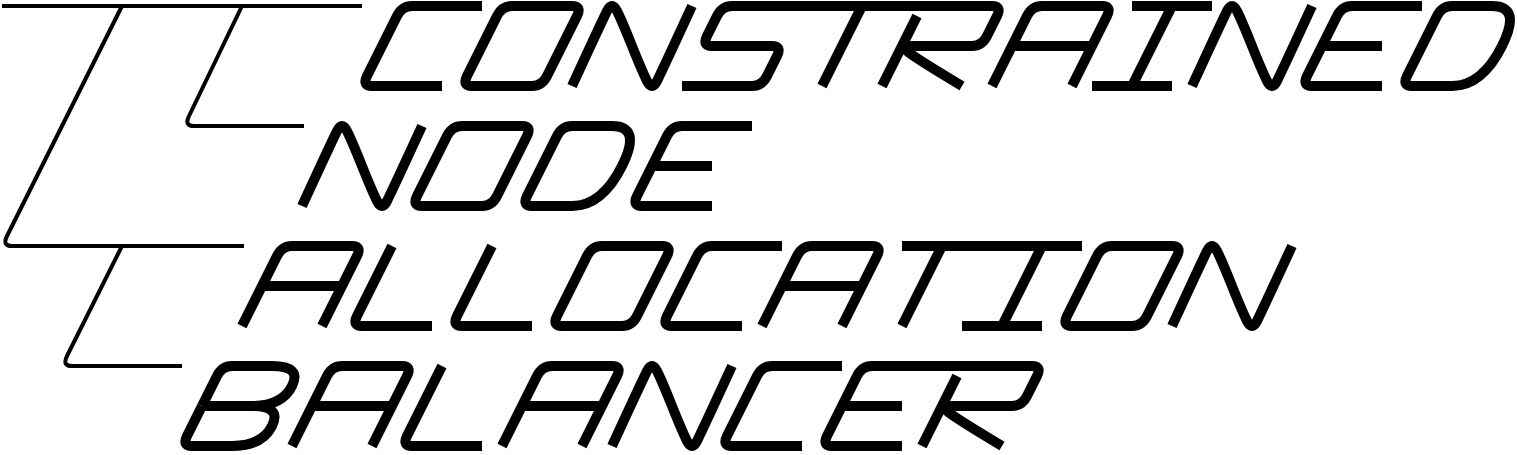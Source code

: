 <mxfile version="28.0.7">
  <diagram name="Page-1" id="fu1Su_CKl23A4MXsglGt">
    <mxGraphModel dx="1366" dy="816" grid="0" gridSize="10" guides="1" tooltips="1" connect="1" arrows="1" fold="1" page="0" pageScale="1" pageWidth="1100" pageHeight="850" math="0" shadow="0">
      <root>
        <mxCell id="0" />
        <mxCell id="1" parent="0" />
        <mxCell id="Ojf-92moUXpKow_0tPhl-1" value="" style="curved=1;endArrow=none;html=1;rounded=0;endFill=0;strokeWidth=5;" parent="1" edge="1">
          <mxGeometry width="50" height="50" relative="1" as="geometry">
            <mxPoint x="310" y="80" as="sourcePoint" />
            <mxPoint x="330" y="40" as="targetPoint" />
            <Array as="points">
              <mxPoint x="280" y="80" />
              <mxPoint x="270" y="80" />
              <mxPoint x="275" y="70" />
              <mxPoint x="285" y="50" />
              <mxPoint x="290" y="40" />
              <mxPoint x="300" y="40" />
            </Array>
          </mxGeometry>
        </mxCell>
        <mxCell id="Ojf-92moUXpKow_0tPhl-2" value="" style="curved=1;endArrow=none;html=1;rounded=0;endFill=0;strokeWidth=5;" parent="1" edge="1">
          <mxGeometry width="50" height="50" relative="1" as="geometry">
            <mxPoint x="370" y="60" as="sourcePoint" />
            <mxPoint x="370" y="60" as="targetPoint" />
            <Array as="points">
              <mxPoint x="365" y="70" />
              <mxPoint x="360" y="80" />
              <mxPoint x="350" y="80" />
              <mxPoint x="330" y="80" />
              <mxPoint x="320" y="80" />
              <mxPoint x="325" y="70" />
              <mxPoint x="335" y="50" />
              <mxPoint x="340" y="40" />
              <mxPoint x="350" y="40" />
              <mxPoint x="370" y="40" />
              <mxPoint x="380" y="40" />
              <mxPoint x="375" y="50" />
            </Array>
          </mxGeometry>
        </mxCell>
        <mxCell id="Ojf-92moUXpKow_0tPhl-4" value="" style="curved=1;endArrow=none;html=1;rounded=0;endFill=0;strokeWidth=5;" parent="1" edge="1">
          <mxGeometry width="50" height="50" relative="1" as="geometry">
            <mxPoint x="375" y="80" as="sourcePoint" />
            <mxPoint x="435" y="40" as="targetPoint" />
            <Array as="points">
              <mxPoint x="390" y="47.5" />
              <mxPoint x="395" y="37.5" />
              <mxPoint x="400" y="47.5" />
              <mxPoint x="410" y="72.5" />
              <mxPoint x="415" y="82.5" />
              <mxPoint x="420" y="72.5" />
            </Array>
          </mxGeometry>
        </mxCell>
        <mxCell id="Ojf-92moUXpKow_0tPhl-20" value="" style="curved=1;endArrow=none;html=1;rounded=0;endFill=0;strokeWidth=5;" parent="1" edge="1">
          <mxGeometry width="50" height="50" relative="1" as="geometry">
            <mxPoint x="430" y="80" as="sourcePoint" />
            <mxPoint x="490" y="40" as="targetPoint" />
            <Array as="points">
              <mxPoint x="460" y="80" />
              <mxPoint x="470" y="80" />
              <mxPoint x="475" y="70" />
              <mxPoint x="480" y="60" />
              <mxPoint x="470" y="60" />
              <mxPoint x="450" y="60" />
              <mxPoint x="440" y="60" />
              <mxPoint x="445" y="50" />
              <mxPoint x="450" y="40" />
              <mxPoint x="460" y="40" />
            </Array>
          </mxGeometry>
        </mxCell>
        <mxCell id="Ojf-92moUXpKow_0tPhl-21" value="" style="endArrow=none;html=1;rounded=0;strokeWidth=5;" parent="1" edge="1">
          <mxGeometry width="50" height="50" relative="1" as="geometry">
            <mxPoint x="490" y="40" as="sourcePoint" />
            <mxPoint x="550" y="40" as="targetPoint" />
          </mxGeometry>
        </mxCell>
        <mxCell id="Ojf-92moUXpKow_0tPhl-22" value="" style="endArrow=none;html=1;rounded=0;strokeWidth=5;" parent="1" edge="1">
          <mxGeometry width="50" height="50" relative="1" as="geometry">
            <mxPoint x="520" y="40" as="sourcePoint" />
            <mxPoint x="500" y="80" as="targetPoint" />
          </mxGeometry>
        </mxCell>
        <mxCell id="Ojf-92moUXpKow_0tPhl-23" value="" style="curved=1;endArrow=none;html=1;rounded=0;endFill=0;strokeWidth=5;" parent="1" edge="1">
          <mxGeometry width="50" height="50" relative="1" as="geometry">
            <mxPoint x="550" y="40" as="sourcePoint" />
            <mxPoint x="570" y="80" as="targetPoint" />
            <Array as="points">
              <mxPoint x="560" y="40" />
              <mxPoint x="580" y="40" />
              <mxPoint x="590" y="40" />
              <mxPoint x="585" y="50" />
              <mxPoint x="580" y="60" />
              <mxPoint x="570" y="60" />
              <mxPoint x="550" y="60" />
              <mxPoint x="540" y="60" />
              <mxPoint x="545" y="65" />
            </Array>
          </mxGeometry>
        </mxCell>
        <mxCell id="Ojf-92moUXpKow_0tPhl-24" value="" style="endArrow=none;html=1;rounded=0;strokeWidth=5;" parent="1" edge="1">
          <mxGeometry width="50" height="50" relative="1" as="geometry">
            <mxPoint x="547.5" y="45" as="sourcePoint" />
            <mxPoint x="530" y="80" as="targetPoint" />
          </mxGeometry>
        </mxCell>
        <mxCell id="Ojf-92moUXpKow_0tPhl-31" value="" style="curved=1;endArrow=none;html=1;rounded=0;endFill=0;strokeWidth=5;" parent="1" edge="1">
          <mxGeometry width="50" height="50" relative="1" as="geometry">
            <mxPoint x="585" y="80" as="sourcePoint" />
            <mxPoint x="625" y="80" as="targetPoint" />
            <Array as="points">
              <mxPoint x="600" y="50" />
              <mxPoint x="605" y="40" />
              <mxPoint x="615" y="40" />
              <mxPoint x="635" y="40" />
              <mxPoint x="645" y="40" />
              <mxPoint x="640" y="50" />
            </Array>
          </mxGeometry>
        </mxCell>
        <mxCell id="Ojf-92moUXpKow_0tPhl-32" value="" style="endArrow=none;html=1;rounded=0;strokeWidth=5;" parent="1" edge="1">
          <mxGeometry width="50" height="50" relative="1" as="geometry">
            <mxPoint x="595" y="60" as="sourcePoint" />
            <mxPoint x="635" y="60" as="targetPoint" />
          </mxGeometry>
        </mxCell>
        <mxCell id="Ojf-92moUXpKow_0tPhl-33" value="" style="endArrow=none;html=1;rounded=0;strokeWidth=5;" parent="1" edge="1">
          <mxGeometry width="50" height="50" relative="1" as="geometry">
            <mxPoint x="655" y="40" as="sourcePoint" />
            <mxPoint x="695" y="40" as="targetPoint" />
          </mxGeometry>
        </mxCell>
        <mxCell id="Ojf-92moUXpKow_0tPhl-34" value="" style="endArrow=none;html=1;rounded=0;strokeWidth=5;" parent="1" edge="1">
          <mxGeometry width="50" height="50" relative="1" as="geometry">
            <mxPoint x="675" y="40" as="sourcePoint" />
            <mxPoint x="655" y="80" as="targetPoint" />
          </mxGeometry>
        </mxCell>
        <mxCell id="Ojf-92moUXpKow_0tPhl-36" value="" style="endArrow=none;html=1;rounded=0;strokeWidth=5;" parent="1" edge="1">
          <mxGeometry width="50" height="50" relative="1" as="geometry">
            <mxPoint x="635" y="80" as="sourcePoint" />
            <mxPoint x="675" y="80" as="targetPoint" />
          </mxGeometry>
        </mxCell>
        <mxCell id="Ojf-92moUXpKow_0tPhl-35" value="" style="curved=1;endArrow=none;html=1;rounded=0;endFill=0;strokeWidth=5;" parent="1" edge="1">
          <mxGeometry width="50" height="50" relative="1" as="geometry">
            <mxPoint x="685" y="80" as="sourcePoint" />
            <mxPoint x="745" y="40" as="targetPoint" />
            <Array as="points">
              <mxPoint x="700" y="47.5" />
              <mxPoint x="705" y="37.5" />
              <mxPoint x="710" y="47.5" />
              <mxPoint x="720" y="72.5" />
              <mxPoint x="725" y="82.5" />
              <mxPoint x="730" y="72.5" />
            </Array>
          </mxGeometry>
        </mxCell>
        <mxCell id="Ojf-92moUXpKow_0tPhl-37" value="" style="curved=1;endArrow=none;html=1;rounded=0;endFill=0;strokeWidth=5;" parent="1" edge="1">
          <mxGeometry width="50" height="50" relative="1" as="geometry">
            <mxPoint x="780" y="80" as="sourcePoint" />
            <mxPoint x="800" y="40" as="targetPoint" />
            <Array as="points">
              <mxPoint x="750" y="80" />
              <mxPoint x="740" y="80" />
              <mxPoint x="745" y="70" />
              <mxPoint x="755" y="50" />
              <mxPoint x="760" y="40" />
              <mxPoint x="770" y="40" />
            </Array>
          </mxGeometry>
        </mxCell>
        <mxCell id="Ojf-92moUXpKow_0tPhl-38" value="" style="endArrow=none;html=1;rounded=0;strokeWidth=5;" parent="1" edge="1">
          <mxGeometry width="50" height="50" relative="1" as="geometry">
            <mxPoint x="750" y="60" as="sourcePoint" />
            <mxPoint x="780" y="60" as="targetPoint" />
          </mxGeometry>
        </mxCell>
        <mxCell id="Ojf-92moUXpKow_0tPhl-39" value="" style="curved=1;endArrow=none;html=1;rounded=0;endFill=0;strokeWidth=5;" parent="1" edge="1">
          <mxGeometry width="50" height="50" relative="1" as="geometry">
            <mxPoint x="840" y="60" as="sourcePoint" />
            <mxPoint x="840" y="60" as="targetPoint" />
            <Array as="points">
              <mxPoint x="830" y="80" />
              <mxPoint x="800" y="80" />
              <mxPoint x="790" y="80" />
              <mxPoint x="795" y="70" />
              <mxPoint x="805" y="50" />
              <mxPoint x="810" y="40" />
              <mxPoint x="820" y="40" />
              <mxPoint x="850" y="40" />
            </Array>
          </mxGeometry>
        </mxCell>
        <mxCell id="Ojf-92moUXpKow_0tPhl-40" value="" style="curved=1;endArrow=none;html=1;rounded=0;endFill=0;strokeWidth=5;" parent="1" edge="1">
          <mxGeometry width="50" height="50" relative="1" as="geometry">
            <mxPoint x="240" y="140" as="sourcePoint" />
            <mxPoint x="300" y="100" as="targetPoint" />
            <Array as="points">
              <mxPoint x="255" y="107.5" />
              <mxPoint x="260" y="97.5" />
              <mxPoint x="265" y="107.5" />
              <mxPoint x="275" y="132.5" />
              <mxPoint x="280" y="142.5" />
              <mxPoint x="285" y="132.5" />
            </Array>
          </mxGeometry>
        </mxCell>
        <mxCell id="Ojf-92moUXpKow_0tPhl-41" value="" style="curved=1;endArrow=none;html=1;rounded=0;endFill=0;strokeWidth=5;" parent="1" edge="1">
          <mxGeometry width="50" height="50" relative="1" as="geometry">
            <mxPoint x="345" y="120" as="sourcePoint" />
            <mxPoint x="345" y="120" as="targetPoint" />
            <Array as="points">
              <mxPoint x="340" y="130" />
              <mxPoint x="335" y="140" />
              <mxPoint x="325" y="140" />
              <mxPoint x="305" y="140" />
              <mxPoint x="295" y="140" />
              <mxPoint x="300" y="130" />
              <mxPoint x="310" y="110" />
              <mxPoint x="315" y="100" />
              <mxPoint x="325" y="100" />
              <mxPoint x="345" y="100" />
              <mxPoint x="355" y="100" />
              <mxPoint x="350" y="110" />
            </Array>
          </mxGeometry>
        </mxCell>
        <mxCell id="Ojf-92moUXpKow_0tPhl-42" value="" style="curved=1;endArrow=none;html=1;rounded=0;endFill=0;strokeWidth=5;" parent="1" edge="1">
          <mxGeometry width="50" height="50" relative="1" as="geometry">
            <mxPoint x="400" y="120" as="sourcePoint" />
            <mxPoint x="400" y="120" as="targetPoint" />
            <Array as="points">
              <mxPoint x="390" y="140" />
              <mxPoint x="360" y="140" />
              <mxPoint x="350" y="140" />
              <mxPoint x="355" y="130" />
              <mxPoint x="365" y="110" />
              <mxPoint x="370" y="100" />
              <mxPoint x="380" y="100" />
              <mxPoint x="410" y="100" />
            </Array>
          </mxGeometry>
        </mxCell>
        <mxCell id="Ojf-92moUXpKow_0tPhl-43" value="" style="curved=1;endArrow=none;html=1;rounded=0;endFill=0;strokeWidth=5;" parent="1" edge="1">
          <mxGeometry width="50" height="50" relative="1" as="geometry">
            <mxPoint x="445" y="140" as="sourcePoint" />
            <mxPoint x="465" y="100" as="targetPoint" />
            <Array as="points">
              <mxPoint x="415" y="140" />
              <mxPoint x="405" y="140" />
              <mxPoint x="410" y="130" />
              <mxPoint x="420" y="110" />
              <mxPoint x="425" y="100" />
              <mxPoint x="435" y="100" />
            </Array>
          </mxGeometry>
        </mxCell>
        <mxCell id="Ojf-92moUXpKow_0tPhl-44" value="" style="endArrow=none;html=1;rounded=0;strokeWidth=5;" parent="1" edge="1">
          <mxGeometry width="50" height="50" relative="1" as="geometry">
            <mxPoint x="415" y="120" as="sourcePoint" />
            <mxPoint x="445" y="120" as="targetPoint" />
          </mxGeometry>
        </mxCell>
        <mxCell id="Ojf-92moUXpKow_0tPhl-45" value="" style="curved=1;endArrow=none;html=1;rounded=0;endFill=0;strokeWidth=5;" parent="1" edge="1">
          <mxGeometry width="50" height="50" relative="1" as="geometry">
            <mxPoint x="210" y="200" as="sourcePoint" />
            <mxPoint x="250" y="200" as="targetPoint" />
            <Array as="points">
              <mxPoint x="225" y="170" />
              <mxPoint x="230" y="160" />
              <mxPoint x="240" y="160" />
              <mxPoint x="260" y="160" />
              <mxPoint x="270" y="160" />
              <mxPoint x="265" y="170" />
            </Array>
          </mxGeometry>
        </mxCell>
        <mxCell id="Ojf-92moUXpKow_0tPhl-46" value="" style="endArrow=none;html=1;rounded=0;strokeWidth=5;" parent="1" edge="1">
          <mxGeometry width="50" height="50" relative="1" as="geometry">
            <mxPoint x="220" y="180" as="sourcePoint" />
            <mxPoint x="260" y="180" as="targetPoint" />
          </mxGeometry>
        </mxCell>
        <mxCell id="Ojf-92moUXpKow_0tPhl-47" value="" style="curved=1;endArrow=none;html=1;rounded=0;endFill=0;strokeWidth=5;" parent="1" edge="1">
          <mxGeometry width="50" height="50" relative="1" as="geometry">
            <mxPoint x="305" y="200" as="sourcePoint" />
            <mxPoint x="285" y="160" as="targetPoint" />
            <Array as="points">
              <mxPoint x="275" y="200" />
              <mxPoint x="265" y="200" />
              <mxPoint x="270" y="190" />
              <mxPoint x="280" y="170" />
            </Array>
          </mxGeometry>
        </mxCell>
        <mxCell id="Ojf-92moUXpKow_0tPhl-48" value="" style="curved=1;endArrow=none;html=1;rounded=0;endFill=0;strokeWidth=5;" parent="1" edge="1">
          <mxGeometry width="50" height="50" relative="1" as="geometry">
            <mxPoint x="355" y="200" as="sourcePoint" />
            <mxPoint x="335" y="160" as="targetPoint" />
            <Array as="points">
              <mxPoint x="325" y="200" />
              <mxPoint x="315" y="200" />
              <mxPoint x="320" y="190" />
              <mxPoint x="330" y="170" />
            </Array>
          </mxGeometry>
        </mxCell>
        <mxCell id="Ojf-92moUXpKow_0tPhl-49" value="" style="curved=1;endArrow=none;html=1;rounded=0;endFill=0;strokeWidth=5;" parent="1" edge="1">
          <mxGeometry width="50" height="50" relative="1" as="geometry">
            <mxPoint x="415" y="180" as="sourcePoint" />
            <mxPoint x="415" y="180" as="targetPoint" />
            <Array as="points">
              <mxPoint x="410" y="190" />
              <mxPoint x="405" y="200" />
              <mxPoint x="395" y="200" />
              <mxPoint x="375" y="200" />
              <mxPoint x="365" y="200" />
              <mxPoint x="370" y="190" />
              <mxPoint x="380" y="170" />
              <mxPoint x="385" y="160" />
              <mxPoint x="395" y="160" />
              <mxPoint x="415" y="160" />
              <mxPoint x="425" y="160" />
              <mxPoint x="420" y="170" />
            </Array>
          </mxGeometry>
        </mxCell>
        <mxCell id="Ojf-92moUXpKow_0tPhl-50" value="" style="curved=1;endArrow=none;html=1;rounded=0;endFill=0;strokeWidth=5;" parent="1" edge="1">
          <mxGeometry width="50" height="50" relative="1" as="geometry">
            <mxPoint x="460" y="200" as="sourcePoint" />
            <mxPoint x="480" y="160" as="targetPoint" />
            <Array as="points">
              <mxPoint x="430" y="200" />
              <mxPoint x="420" y="200" />
              <mxPoint x="425" y="190" />
              <mxPoint x="435" y="170" />
              <mxPoint x="440" y="160" />
              <mxPoint x="450" y="160" />
            </Array>
          </mxGeometry>
        </mxCell>
        <mxCell id="Ojf-92moUXpKow_0tPhl-51" value="" style="curved=1;endArrow=none;html=1;rounded=0;endFill=0;strokeWidth=5;" parent="1" edge="1">
          <mxGeometry width="50" height="50" relative="1" as="geometry">
            <mxPoint x="470" y="200" as="sourcePoint" />
            <mxPoint x="510" y="200" as="targetPoint" />
            <Array as="points">
              <mxPoint x="485" y="170" />
              <mxPoint x="490" y="160" />
              <mxPoint x="500" y="160" />
              <mxPoint x="520" y="160" />
              <mxPoint x="530" y="160" />
              <mxPoint x="525" y="170" />
            </Array>
          </mxGeometry>
        </mxCell>
        <mxCell id="Ojf-92moUXpKow_0tPhl-52" value="" style="endArrow=none;html=1;rounded=0;strokeWidth=5;" parent="1" edge="1">
          <mxGeometry width="50" height="50" relative="1" as="geometry">
            <mxPoint x="480" y="180" as="sourcePoint" />
            <mxPoint x="520" y="180" as="targetPoint" />
          </mxGeometry>
        </mxCell>
        <mxCell id="Ojf-92moUXpKow_0tPhl-53" value="" style="endArrow=none;html=1;rounded=0;strokeWidth=5;" parent="1" edge="1">
          <mxGeometry width="50" height="50" relative="1" as="geometry">
            <mxPoint x="540" y="160" as="sourcePoint" />
            <mxPoint x="590" y="160" as="targetPoint" />
          </mxGeometry>
        </mxCell>
        <mxCell id="Ojf-92moUXpKow_0tPhl-54" value="" style="endArrow=none;html=1;rounded=0;strokeWidth=5;" parent="1" edge="1">
          <mxGeometry width="50" height="50" relative="1" as="geometry">
            <mxPoint x="560" y="160" as="sourcePoint" />
            <mxPoint x="540" y="200" as="targetPoint" />
          </mxGeometry>
        </mxCell>
        <mxCell id="Ojf-92moUXpKow_0tPhl-55" value="" style="endArrow=none;html=1;rounded=0;strokeWidth=5;" parent="1" edge="1">
          <mxGeometry width="50" height="50" relative="1" as="geometry">
            <mxPoint x="590" y="160" as="sourcePoint" />
            <mxPoint x="630" y="160" as="targetPoint" />
          </mxGeometry>
        </mxCell>
        <mxCell id="Ojf-92moUXpKow_0tPhl-56" value="" style="endArrow=none;html=1;rounded=0;strokeWidth=5;" parent="1" edge="1">
          <mxGeometry width="50" height="50" relative="1" as="geometry">
            <mxPoint x="610" y="160" as="sourcePoint" />
            <mxPoint x="590" y="200" as="targetPoint" />
          </mxGeometry>
        </mxCell>
        <mxCell id="Ojf-92moUXpKow_0tPhl-57" value="" style="endArrow=none;html=1;rounded=0;strokeWidth=5;" parent="1" edge="1">
          <mxGeometry width="50" height="50" relative="1" as="geometry">
            <mxPoint x="570" y="200" as="sourcePoint" />
            <mxPoint x="610" y="200" as="targetPoint" />
          </mxGeometry>
        </mxCell>
        <mxCell id="Ojf-92moUXpKow_0tPhl-58" value="" style="curved=1;endArrow=none;html=1;rounded=0;endFill=0;strokeWidth=5;" parent="1" edge="1">
          <mxGeometry width="50" height="50" relative="1" as="geometry">
            <mxPoint x="670" y="180" as="sourcePoint" />
            <mxPoint x="670" y="180" as="targetPoint" />
            <Array as="points">
              <mxPoint x="665" y="190" />
              <mxPoint x="660" y="200" />
              <mxPoint x="650" y="200" />
              <mxPoint x="630" y="200" />
              <mxPoint x="620" y="200" />
              <mxPoint x="625" y="190" />
              <mxPoint x="635" y="170" />
              <mxPoint x="640" y="160" />
              <mxPoint x="650" y="160" />
              <mxPoint x="670" y="160" />
              <mxPoint x="680" y="160" />
              <mxPoint x="675" y="170" />
            </Array>
          </mxGeometry>
        </mxCell>
        <mxCell id="Ojf-92moUXpKow_0tPhl-59" value="" style="curved=1;endArrow=none;html=1;rounded=0;endFill=0;strokeWidth=5;" parent="1" edge="1">
          <mxGeometry width="50" height="50" relative="1" as="geometry">
            <mxPoint x="675" y="200" as="sourcePoint" />
            <mxPoint x="735" y="160" as="targetPoint" />
            <Array as="points">
              <mxPoint x="690" y="167.5" />
              <mxPoint x="695" y="157.5" />
              <mxPoint x="700" y="167.5" />
              <mxPoint x="710" y="192.5" />
              <mxPoint x="715" y="202.5" />
              <mxPoint x="720" y="192.5" />
            </Array>
          </mxGeometry>
        </mxCell>
        <mxCell id="Ojf-92moUXpKow_0tPhl-61" value="" style="curved=1;endArrow=none;html=1;rounded=0;endFill=0;strokeWidth=5;" parent="1" edge="1">
          <mxGeometry width="50" height="50" relative="1" as="geometry">
            <mxPoint x="190" y="240" as="sourcePoint" />
            <mxPoint x="190" y="240" as="targetPoint" />
            <Array as="points">
              <mxPoint x="195" y="230" />
              <mxPoint x="200" y="220" />
              <mxPoint x="210" y="220" />
              <mxPoint x="240" y="220" />
              <mxPoint x="230" y="240" />
              <mxPoint x="200" y="240" />
            </Array>
          </mxGeometry>
        </mxCell>
        <mxCell id="Ojf-92moUXpKow_0tPhl-62" value="" style="curved=1;endArrow=none;html=1;rounded=0;endFill=0;strokeWidth=5;" parent="1" edge="1">
          <mxGeometry width="50" height="50" relative="1" as="geometry">
            <mxPoint x="190" y="240" as="sourcePoint" />
            <mxPoint x="190" y="240" as="targetPoint" />
            <Array as="points">
              <mxPoint x="200" y="240" />
              <mxPoint x="230" y="240" />
              <mxPoint x="220" y="260" />
              <mxPoint x="190" y="260" />
              <mxPoint x="180" y="260" />
              <mxPoint x="185" y="250" />
            </Array>
          </mxGeometry>
        </mxCell>
        <mxCell id="Ojf-92moUXpKow_0tPhl-63" value="" style="curved=1;endArrow=none;html=1;rounded=0;endFill=0;strokeWidth=5;" parent="1" edge="1">
          <mxGeometry width="50" height="50" relative="1" as="geometry">
            <mxPoint x="235" y="260" as="sourcePoint" />
            <mxPoint x="275" y="260" as="targetPoint" />
            <Array as="points">
              <mxPoint x="250" y="230" />
              <mxPoint x="255" y="220" />
              <mxPoint x="265" y="220" />
              <mxPoint x="285" y="220" />
              <mxPoint x="295" y="220" />
              <mxPoint x="290" y="230" />
            </Array>
          </mxGeometry>
        </mxCell>
        <mxCell id="Ojf-92moUXpKow_0tPhl-64" value="" style="endArrow=none;html=1;rounded=0;strokeWidth=5;" parent="1" edge="1">
          <mxGeometry width="50" height="50" relative="1" as="geometry">
            <mxPoint x="245" y="240" as="sourcePoint" />
            <mxPoint x="285" y="240" as="targetPoint" />
          </mxGeometry>
        </mxCell>
        <mxCell id="Ojf-92moUXpKow_0tPhl-65" value="" style="curved=1;endArrow=none;html=1;rounded=0;endFill=0;strokeWidth=5;" parent="1" edge="1">
          <mxGeometry width="50" height="50" relative="1" as="geometry">
            <mxPoint x="330" y="260" as="sourcePoint" />
            <mxPoint x="310" y="220" as="targetPoint" />
            <Array as="points">
              <mxPoint x="300" y="260" />
              <mxPoint x="290" y="260" />
              <mxPoint x="295" y="250" />
              <mxPoint x="305" y="230" />
            </Array>
          </mxGeometry>
        </mxCell>
        <mxCell id="Ojf-92moUXpKow_0tPhl-66" value="" style="curved=1;endArrow=none;html=1;rounded=0;endFill=0;strokeWidth=5;" parent="1" edge="1">
          <mxGeometry width="50" height="50" relative="1" as="geometry">
            <mxPoint x="340" y="260" as="sourcePoint" />
            <mxPoint x="380" y="260" as="targetPoint" />
            <Array as="points">
              <mxPoint x="355" y="230" />
              <mxPoint x="360" y="220" />
              <mxPoint x="370" y="220" />
              <mxPoint x="390" y="220" />
              <mxPoint x="400" y="220" />
              <mxPoint x="395" y="230" />
            </Array>
          </mxGeometry>
        </mxCell>
        <mxCell id="Ojf-92moUXpKow_0tPhl-67" value="" style="endArrow=none;html=1;rounded=0;strokeWidth=5;" parent="1" edge="1">
          <mxGeometry width="50" height="50" relative="1" as="geometry">
            <mxPoint x="350" y="240" as="sourcePoint" />
            <mxPoint x="390" y="240" as="targetPoint" />
          </mxGeometry>
        </mxCell>
        <mxCell id="Ojf-92moUXpKow_0tPhl-68" value="" style="curved=1;endArrow=none;html=1;rounded=0;endFill=0;strokeWidth=5;" parent="1" edge="1">
          <mxGeometry width="50" height="50" relative="1" as="geometry">
            <mxPoint x="395" y="260" as="sourcePoint" />
            <mxPoint x="455" y="220" as="targetPoint" />
            <Array as="points">
              <mxPoint x="410" y="227.5" />
              <mxPoint x="415" y="217.5" />
              <mxPoint x="420" y="227.5" />
              <mxPoint x="430" y="252.5" />
              <mxPoint x="435" y="262.5" />
              <mxPoint x="440" y="252.5" />
            </Array>
          </mxGeometry>
        </mxCell>
        <mxCell id="Ojf-92moUXpKow_0tPhl-69" value="" style="curved=1;endArrow=none;html=1;rounded=0;endFill=0;strokeWidth=5;" parent="1" edge="1">
          <mxGeometry width="50" height="50" relative="1" as="geometry">
            <mxPoint x="490" y="260" as="sourcePoint" />
            <mxPoint x="510" y="220" as="targetPoint" />
            <Array as="points">
              <mxPoint x="460" y="260" />
              <mxPoint x="450" y="260" />
              <mxPoint x="455" y="250" />
              <mxPoint x="465" y="230" />
              <mxPoint x="470" y="220" />
              <mxPoint x="480" y="220" />
            </Array>
          </mxGeometry>
        </mxCell>
        <mxCell id="Ojf-92moUXpKow_0tPhl-70" value="" style="curved=1;endArrow=none;html=1;rounded=0;endFill=0;strokeWidth=5;" parent="1" edge="1">
          <mxGeometry width="50" height="50" relative="1" as="geometry">
            <mxPoint x="540" y="260" as="sourcePoint" />
            <mxPoint x="570" y="220" as="targetPoint" />
            <Array as="points">
              <mxPoint x="510" y="260" />
              <mxPoint x="500" y="260" />
              <mxPoint x="505" y="250" />
              <mxPoint x="515" y="230" />
              <mxPoint x="520" y="220" />
              <mxPoint x="530" y="220" />
            </Array>
          </mxGeometry>
        </mxCell>
        <mxCell id="Ojf-92moUXpKow_0tPhl-71" value="" style="endArrow=none;html=1;rounded=0;strokeWidth=5;" parent="1" edge="1">
          <mxGeometry width="50" height="50" relative="1" as="geometry">
            <mxPoint x="510" y="240" as="sourcePoint" />
            <mxPoint x="540" y="240" as="targetPoint" />
          </mxGeometry>
        </mxCell>
        <mxCell id="Ojf-92moUXpKow_0tPhl-72" value="" style="endArrow=none;html=1;rounded=0;strokeWidth=5;" parent="1" edge="1">
          <mxGeometry width="50" height="50" relative="1" as="geometry">
            <mxPoint x="567.5" y="225" as="sourcePoint" />
            <mxPoint x="550" y="260" as="targetPoint" />
          </mxGeometry>
        </mxCell>
        <mxCell id="Ojf-92moUXpKow_0tPhl-73" value="" style="curved=1;endArrow=none;html=1;rounded=0;endFill=0;strokeWidth=5;" parent="1" edge="1">
          <mxGeometry width="50" height="50" relative="1" as="geometry">
            <mxPoint x="570" y="220" as="sourcePoint" />
            <mxPoint x="590" y="260" as="targetPoint" />
            <Array as="points">
              <mxPoint x="580" y="220" />
              <mxPoint x="600" y="220" />
              <mxPoint x="610" y="220" />
              <mxPoint x="605" y="230" />
              <mxPoint x="600" y="240" />
              <mxPoint x="590" y="240" />
              <mxPoint x="570" y="240" />
              <mxPoint x="560" y="240" />
              <mxPoint x="565" y="245" />
            </Array>
          </mxGeometry>
        </mxCell>
        <mxCell id="Ojf-92moUXpKow_0tPhl-75" value="" style="curved=1;endArrow=none;html=1;rounded=0;endFill=0;strokeWidth=2;" parent="1" edge="1">
          <mxGeometry width="50" height="50" relative="1" as="geometry">
            <mxPoint x="210" y="40" as="sourcePoint" />
            <mxPoint x="241" y="100" as="targetPoint" />
            <Array as="points">
              <mxPoint x="186" y="90" />
              <mxPoint x="181" y="100" />
              <mxPoint x="191" y="100" />
            </Array>
          </mxGeometry>
        </mxCell>
        <mxCell id="Ojf-92moUXpKow_0tPhl-76" value="" style="curved=1;endArrow=none;html=1;rounded=0;endFill=0;strokeWidth=2;" parent="1" edge="1">
          <mxGeometry width="50" height="50" relative="1" as="geometry">
            <mxPoint x="150" y="160" as="sourcePoint" />
            <mxPoint x="180" y="220" as="targetPoint" />
            <Array as="points">
              <mxPoint x="125" y="210" />
              <mxPoint x="120" y="220" />
              <mxPoint x="130" y="220" />
            </Array>
          </mxGeometry>
        </mxCell>
        <mxCell id="Ojf-92moUXpKow_0tPhl-77" value="" style="curved=1;endArrow=none;html=1;rounded=0;endFill=0;strokeWidth=2;" parent="1" edge="1">
          <mxGeometry width="50" height="50" relative="1" as="geometry">
            <mxPoint x="150" y="40" as="sourcePoint" />
            <mxPoint x="211" y="160" as="targetPoint" />
            <Array as="points">
              <mxPoint x="95" y="150" />
              <mxPoint x="90" y="160" />
              <mxPoint x="100" y="160" />
            </Array>
          </mxGeometry>
        </mxCell>
        <mxCell id="Ojf-92moUXpKow_0tPhl-78" value="" style="endArrow=none;html=1;rounded=0;strokeWidth=2;endFill=0;" parent="1" edge="1">
          <mxGeometry width="50" height="50" relative="1" as="geometry">
            <mxPoint x="90" y="40" as="sourcePoint" />
            <mxPoint x="270" y="40" as="targetPoint" />
          </mxGeometry>
        </mxCell>
      </root>
    </mxGraphModel>
  </diagram>
</mxfile>
